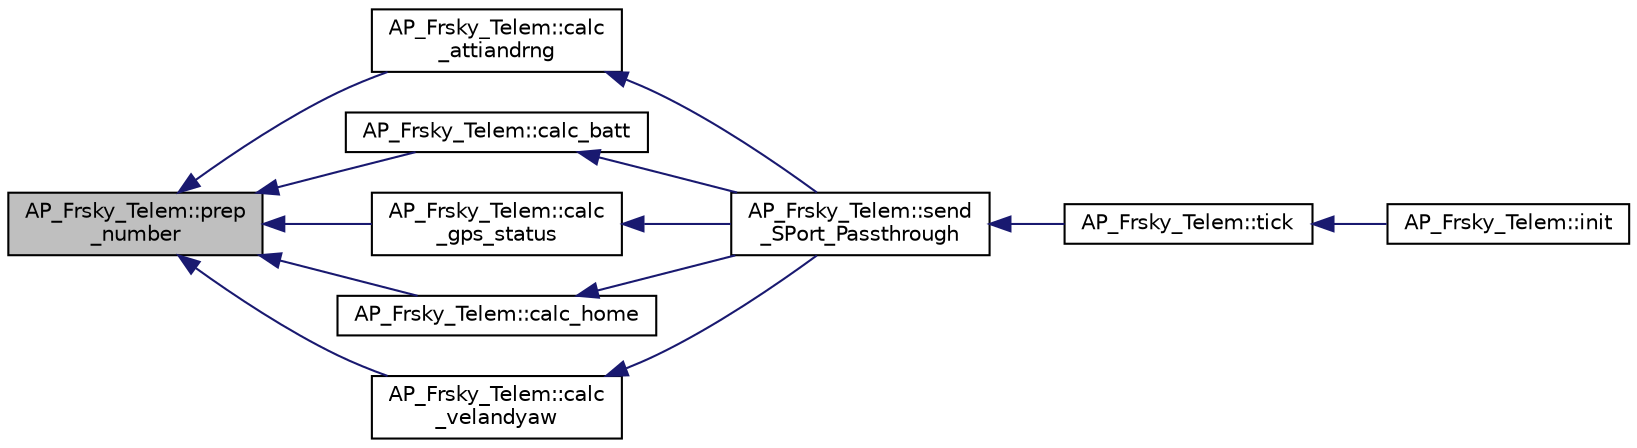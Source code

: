 digraph "AP_Frsky_Telem::prep_number"
{
 // INTERACTIVE_SVG=YES
  edge [fontname="Helvetica",fontsize="10",labelfontname="Helvetica",labelfontsize="10"];
  node [fontname="Helvetica",fontsize="10",shape=record];
  rankdir="LR";
  Node1 [label="AP_Frsky_Telem::prep\l_number",height=0.2,width=0.4,color="black", fillcolor="grey75", style="filled", fontcolor="black"];
  Node1 -> Node2 [dir="back",color="midnightblue",fontsize="10",style="solid",fontname="Helvetica"];
  Node2 [label="AP_Frsky_Telem::calc\l_attiandrng",height=0.2,width=0.4,color="black", fillcolor="white", style="filled",URL="$classAP__Frsky__Telem.html#a3c83a4edea41e9fa6bd070f668c01836"];
  Node2 -> Node3 [dir="back",color="midnightblue",fontsize="10",style="solid",fontname="Helvetica"];
  Node3 [label="AP_Frsky_Telem::send\l_SPort_Passthrough",height=0.2,width=0.4,color="black", fillcolor="white", style="filled",URL="$classAP__Frsky__Telem.html#a9b833af29753a8113e5db32c27da7427"];
  Node3 -> Node4 [dir="back",color="midnightblue",fontsize="10",style="solid",fontname="Helvetica"];
  Node4 [label="AP_Frsky_Telem::tick",height=0.2,width=0.4,color="black", fillcolor="white", style="filled",URL="$classAP__Frsky__Telem.html#a0561090507069cfa867a71763e9cf52f"];
  Node4 -> Node5 [dir="back",color="midnightblue",fontsize="10",style="solid",fontname="Helvetica"];
  Node5 [label="AP_Frsky_Telem::init",height=0.2,width=0.4,color="black", fillcolor="white", style="filled",URL="$classAP__Frsky__Telem.html#a85793f92cf5c6c01c6335db43a65579a"];
  Node1 -> Node6 [dir="back",color="midnightblue",fontsize="10",style="solid",fontname="Helvetica"];
  Node6 [label="AP_Frsky_Telem::calc_batt",height=0.2,width=0.4,color="black", fillcolor="white", style="filled",URL="$classAP__Frsky__Telem.html#a302a7e3a740f38607249e045ee726670"];
  Node6 -> Node3 [dir="back",color="midnightblue",fontsize="10",style="solid",fontname="Helvetica"];
  Node1 -> Node7 [dir="back",color="midnightblue",fontsize="10",style="solid",fontname="Helvetica"];
  Node7 [label="AP_Frsky_Telem::calc\l_gps_status",height=0.2,width=0.4,color="black", fillcolor="white", style="filled",URL="$classAP__Frsky__Telem.html#ac5edb8c5db113e6b11f836cce49c3b4e"];
  Node7 -> Node3 [dir="back",color="midnightblue",fontsize="10",style="solid",fontname="Helvetica"];
  Node1 -> Node8 [dir="back",color="midnightblue",fontsize="10",style="solid",fontname="Helvetica"];
  Node8 [label="AP_Frsky_Telem::calc_home",height=0.2,width=0.4,color="black", fillcolor="white", style="filled",URL="$classAP__Frsky__Telem.html#a387b32af73957b93ce8eb2f4e0d0129f"];
  Node8 -> Node3 [dir="back",color="midnightblue",fontsize="10",style="solid",fontname="Helvetica"];
  Node1 -> Node9 [dir="back",color="midnightblue",fontsize="10",style="solid",fontname="Helvetica"];
  Node9 [label="AP_Frsky_Telem::calc\l_velandyaw",height=0.2,width=0.4,color="black", fillcolor="white", style="filled",URL="$classAP__Frsky__Telem.html#a65fa8c7eb737862f78428a02ebedd535"];
  Node9 -> Node3 [dir="back",color="midnightblue",fontsize="10",style="solid",fontname="Helvetica"];
}
